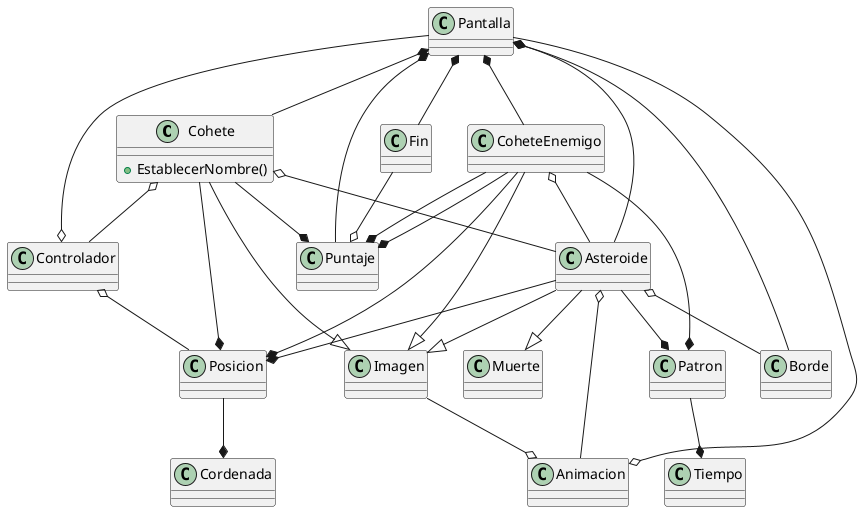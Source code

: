 @startuml SpaceRace

class Cohete {
    +EstablecerNombre()
}
class Asteroide
class Borde
class Controlador
class Pantalla
class Puntaje
class CoheteEnemigo
class Fin
class Animacion
class Muerte
class Patron
class Tiempo
class Posicion
class Cordenada
class Imagen

Pantalla *-- Puntaje
Pantalla *-- Cohete
Pantalla *-- Borde
Pantalla --o Controlador
Pantalla *-- Asteroide
Pantalla *-- CoheteEnemigo
Pantalla *-- Fin
Pantalla --o Animacion 

Cohete o-- Controlador
Cohete --* Puntaje
Cohete o--Asteroide
Cohete --* Posicion
Cohete --|> Imagen

CoheteEnemigo --* Puntaje
CoheteEnemigo o--Asteroide
CoheteEnemigo --* Patron
CoheteEnemigo --* Puntaje
CoheteEnemigo --* Posicion
CoheteEnemigo --|> Imagen

Asteroide o-- Animacion
Asteroide --|> Muerte
Asteroide --* Patron
Asteroide o--Borde
Asteroide --*Posicion
Asteroide --|> Imagen

Imagen --o Animacion
Controlador o-- Posicion
Posicion --* Cordenada
Patron --* Tiempo
Fin --o Puntaje

@enduml